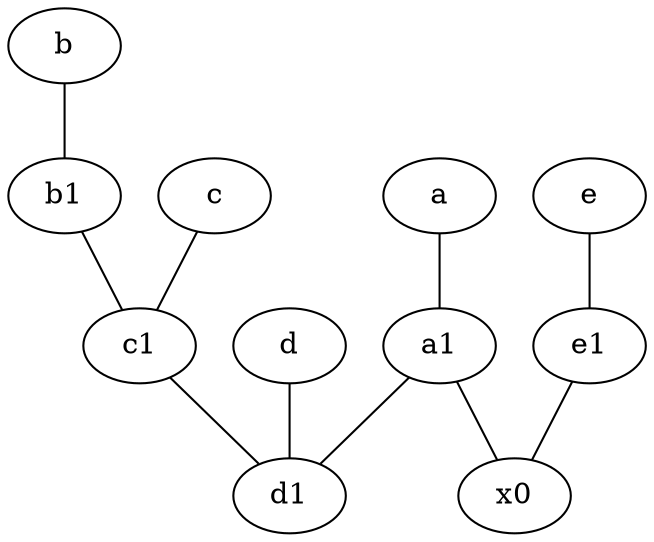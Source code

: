 graph {
	node [labelfontsize=50]
	b [labelfontsize=50 pos="10,4!"]
	x0 [labelfontsize=50]
	b1 [labelfontsize=50 pos="9,4!"]
	e1 [labelfontsize=50 pos="7,7!"]
	d1 [labelfontsize=50 pos="3,5!"]
	d [labelfontsize=50 pos="2,5!"]
	a [labelfontsize=50 pos="8,2!"]
	c1 [labelfontsize=50 pos="4.5,3!"]
	e [labelfontsize=50 pos="7,9!"]
	c [labelfontsize=50 pos="4.5,2!"]
	a1 [labelfontsize=50 pos="8,3!"]
	c1 -- d1
	a -- a1
	e -- e1
	d -- d1
	b1 -- c1
	b -- b1
	a1 -- d1
	c -- c1
	a1 -- x0
	e1 -- x0
}
